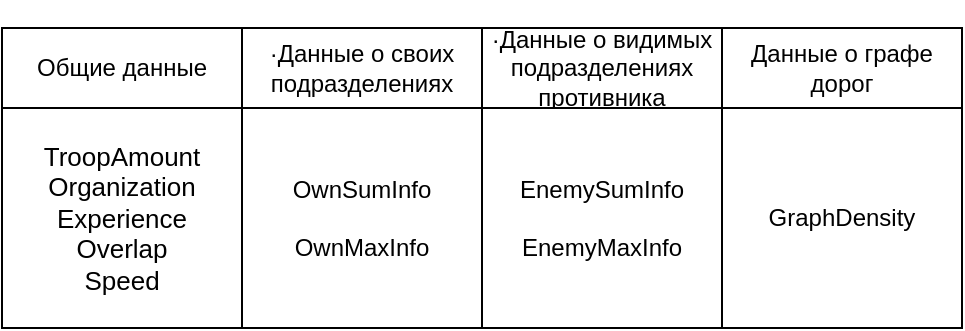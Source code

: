 <mxfile version="13.3.0" type="device"><diagram id="iMzd5K2WF-rSw87tnlkp" name="Page-1"><mxGraphModel dx="868" dy="479" grid="1" gridSize="10" guides="1" tooltips="1" connect="1" arrows="1" fold="1" page="1" pageScale="1" pageWidth="827" pageHeight="1169" math="0" shadow="0"><root><mxCell id="0"/><mxCell id="1" parent="0"/><mxCell id="L1PRkIT0N43wZ9EK4CKe-1" value="Общие данные" style="rounded=0;whiteSpace=wrap;html=1;" vertex="1" parent="1"><mxGeometry x="80" y="160" width="120" height="40" as="geometry"/></mxCell><mxCell id="L1PRkIT0N43wZ9EK4CKe-2" value="&lt;p style=&quot;line-height: 130% ; font-size: 13px&quot; align=&quot;center&quot;&gt;&lt;/p&gt;&lt;div style=&quot;font-size: 13px&quot; align=&quot;center&quot;&gt;&lt;font style=&quot;font-size: 13px&quot;&gt;&lt;span style=&quot;font-family: &amp;#34;arial&amp;#34;&quot;&gt;TroopAmount&lt;/span&gt;&lt;br&gt;&lt;font style=&quot;font-size: 13px&quot;&gt;&lt;span style=&quot;font-family: &amp;#34;arial&amp;#34;&quot;&gt;&lt;span style=&quot;font-family: &amp;#34;arial&amp;#34;&quot;&gt;Organization&lt;/span&gt;&lt;/span&gt;&lt;/font&gt;&lt;br&gt;&lt;font style=&quot;font-size: 13px&quot;&gt;&lt;span style=&quot;font-family: &amp;#34;arial&amp;#34;&quot;&gt;&lt;span style=&quot;font-family: &amp;#34;arial&amp;#34;&quot;&gt;&lt;span style=&quot;font-family: &amp;#34;arial&amp;#34;&quot;&gt;E&lt;/span&gt;&lt;span style=&quot;font-family: &amp;#34;arial&amp;#34;&quot;&gt;xperience&lt;/span&gt;&lt;/span&gt;&lt;/span&gt;&lt;/font&gt;&lt;br&gt;&lt;font style=&quot;font-size: 13px&quot;&gt;&lt;span style=&quot;font-family: &amp;#34;arial&amp;#34;&quot;&gt;&lt;span style=&quot;font-family: &amp;#34;arial&amp;#34;&quot;&gt;&lt;span style=&quot;font-family: &amp;#34;arial&amp;#34;&quot;&gt;&lt;span style=&quot;font-family: &amp;#34;arial&amp;#34;&quot;&gt;Overlap&lt;/span&gt;&lt;/span&gt;&lt;/span&gt;&lt;/span&gt;&lt;/font&gt;&lt;br&gt;&lt;font style=&quot;font-size: 13px&quot;&gt;&lt;span style=&quot;font-family: &amp;#34;arial&amp;#34;&quot;&gt;&lt;span style=&quot;font-family: &amp;#34;arial&amp;#34;&quot;&gt;&lt;span style=&quot;font-family: &amp;#34;arial&amp;#34;&quot;&gt;&lt;span style=&quot;font-family: &amp;#34;arial&amp;#34;&quot;&gt;&lt;span style=&quot;font-family: &amp;#34;arial&amp;#34;&quot;&gt;Speed&lt;/span&gt;&lt;/span&gt;&lt;/span&gt;&lt;/span&gt;&lt;/span&gt;&lt;/font&gt;&lt;/font&gt;&lt;/div&gt;&lt;p style=&quot;font-size: 13px&quot; align=&quot;center&quot;&gt;&lt;/p&gt;" style="rounded=0;whiteSpace=wrap;html=1;align=center;" vertex="1" parent="1"><mxGeometry x="80" y="200" width="120" height="110" as="geometry"/></mxCell><mxCell id="L1PRkIT0N43wZ9EK4CKe-3" value="&lt;p&gt;&lt;span&gt;&lt;span&gt;·&lt;/span&gt;&lt;/span&gt;Данные о своих подразделениях&lt;/p&gt;" style="rounded=0;whiteSpace=wrap;html=1;" vertex="1" parent="1"><mxGeometry x="200" y="160" width="120" height="40" as="geometry"/></mxCell><mxCell id="L1PRkIT0N43wZ9EK4CKe-4" value="&lt;div&gt;&lt;span&gt;OwnSumInfo&lt;/span&gt;&lt;/div&gt;&lt;div&gt;&lt;br&gt;&lt;span&gt;&lt;span&gt;OwnMaxInfo&lt;/span&gt;&lt;/span&gt;&lt;/div&gt;" style="rounded=0;whiteSpace=wrap;html=1;align=center;" vertex="1" parent="1"><mxGeometry x="200" y="200" width="120" height="110" as="geometry"/></mxCell><mxCell id="L1PRkIT0N43wZ9EK4CKe-5" value="&lt;p&gt;&lt;span&gt;&lt;span&gt;·&lt;/span&gt;&lt;/span&gt;Данные о видимых подразделениях противника&lt;/p&gt;" style="rounded=0;whiteSpace=wrap;html=1;" vertex="1" parent="1"><mxGeometry x="320" y="160" width="120" height="40" as="geometry"/></mxCell><mxCell id="L1PRkIT0N43wZ9EK4CKe-6" value="&lt;div&gt;&lt;span&gt;EnemySumInfo&lt;/span&gt;&lt;/div&gt;&lt;div&gt;&lt;br&gt;&lt;span&gt;EnemyMaxInfo&lt;/span&gt;&lt;/div&gt;" style="rounded=0;whiteSpace=wrap;html=1;align=center;" vertex="1" parent="1"><mxGeometry x="320" y="200" width="120" height="110" as="geometry"/></mxCell><mxCell id="L1PRkIT0N43wZ9EK4CKe-7" value="Данные о графе дорог" style="rounded=0;whiteSpace=wrap;html=1;" vertex="1" parent="1"><mxGeometry x="440" y="160" width="120" height="40" as="geometry"/></mxCell><mxCell id="L1PRkIT0N43wZ9EK4CKe-8" value="&lt;span lang=&quot;EN-US&quot;&gt;GraphD&lt;/span&gt;&lt;span&gt;ensity&lt;/span&gt;" style="rounded=0;whiteSpace=wrap;html=1;align=center;" vertex="1" parent="1"><mxGeometry x="440" y="200" width="120" height="110" as="geometry"/></mxCell></root></mxGraphModel></diagram></mxfile>
